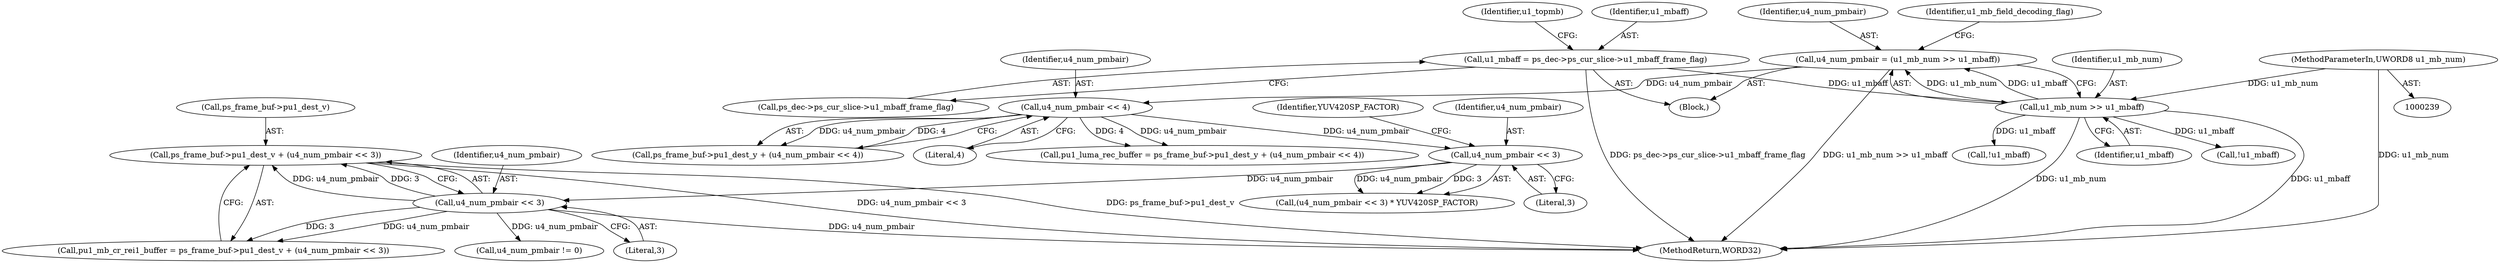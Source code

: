 digraph "0_Android_a583270e1c96d307469c83dc42bd3c5f1b9ef63f@pointer" {
"1000558" [label="(Call,ps_frame_buf->pu1_dest_v + (u4_num_pmbair << 3))"];
"1000562" [label="(Call,u4_num_pmbair << 3)"];
"1000552" [label="(Call,u4_num_pmbair << 3)"];
"1000542" [label="(Call,u4_num_pmbair << 4)"];
"1000361" [label="(Call,u4_num_pmbair = (u1_mb_num >> u1_mbaff))"];
"1000363" [label="(Call,u1_mb_num >> u1_mbaff)"];
"1000242" [label="(MethodParameterIn,UWORD8 u1_mb_num)"];
"1000349" [label="(Call,u1_mbaff = ps_dec->ps_cur_slice->u1_mbaff_frame_flag)"];
"1000553" [label="(Identifier,u4_num_pmbair)"];
"1003254" [label="(MethodReturn,WORD32)"];
"1000351" [label="(Call,ps_dec->ps_cur_slice->u1_mbaff_frame_flag)"];
"1000558" [label="(Call,ps_frame_buf->pu1_dest_v + (u4_num_pmbair << 3))"];
"1000552" [label="(Call,u4_num_pmbair << 3)"];
"1000559" [label="(Call,ps_frame_buf->pu1_dest_v)"];
"1000362" [label="(Identifier,u4_num_pmbair)"];
"1000556" [label="(Call,pu1_mb_cr_rei1_buffer = ps_frame_buf->pu1_dest_v + (u4_num_pmbair << 3))"];
"1000365" [label="(Identifier,u1_mbaff)"];
"1000361" [label="(Call,u4_num_pmbair = (u1_mb_num >> u1_mbaff))"];
"1000542" [label="(Call,u4_num_pmbair << 4)"];
"1000367" [label="(Identifier,u1_mb_field_decoding_flag)"];
"1000551" [label="(Call,(u4_num_pmbair << 3) * YUV420SP_FACTOR)"];
"1000364" [label="(Identifier,u1_mb_num)"];
"1000562" [label="(Call,u4_num_pmbair << 3)"];
"1002328" [label="(Call,u4_num_pmbair != 0)"];
"1000538" [label="(Call,ps_frame_buf->pu1_dest_y + (u4_num_pmbair << 4))"];
"1000543" [label="(Identifier,u4_num_pmbair)"];
"1001936" [label="(Call,!u1_mbaff)"];
"1000544" [label="(Literal,4)"];
"1000357" [label="(Identifier,u1_topmb)"];
"1000563" [label="(Identifier,u4_num_pmbair)"];
"1001123" [label="(Call,!u1_mbaff)"];
"1000536" [label="(Call,pu1_luma_rec_buffer = ps_frame_buf->pu1_dest_y + (u4_num_pmbair << 4))"];
"1000243" [label="(Block,)"];
"1000242" [label="(MethodParameterIn,UWORD8 u1_mb_num)"];
"1000555" [label="(Identifier,YUV420SP_FACTOR)"];
"1000363" [label="(Call,u1_mb_num >> u1_mbaff)"];
"1000564" [label="(Literal,3)"];
"1000350" [label="(Identifier,u1_mbaff)"];
"1000554" [label="(Literal,3)"];
"1000349" [label="(Call,u1_mbaff = ps_dec->ps_cur_slice->u1_mbaff_frame_flag)"];
"1000558" -> "1000556"  [label="AST: "];
"1000558" -> "1000562"  [label="CFG: "];
"1000559" -> "1000558"  [label="AST: "];
"1000562" -> "1000558"  [label="AST: "];
"1000556" -> "1000558"  [label="CFG: "];
"1000558" -> "1003254"  [label="DDG: u4_num_pmbair << 3"];
"1000558" -> "1003254"  [label="DDG: ps_frame_buf->pu1_dest_v"];
"1000562" -> "1000558"  [label="DDG: u4_num_pmbair"];
"1000562" -> "1000558"  [label="DDG: 3"];
"1000562" -> "1000564"  [label="CFG: "];
"1000563" -> "1000562"  [label="AST: "];
"1000564" -> "1000562"  [label="AST: "];
"1000562" -> "1003254"  [label="DDG: u4_num_pmbair"];
"1000562" -> "1000556"  [label="DDG: u4_num_pmbair"];
"1000562" -> "1000556"  [label="DDG: 3"];
"1000552" -> "1000562"  [label="DDG: u4_num_pmbair"];
"1000562" -> "1002328"  [label="DDG: u4_num_pmbair"];
"1000552" -> "1000551"  [label="AST: "];
"1000552" -> "1000554"  [label="CFG: "];
"1000553" -> "1000552"  [label="AST: "];
"1000554" -> "1000552"  [label="AST: "];
"1000555" -> "1000552"  [label="CFG: "];
"1000552" -> "1000551"  [label="DDG: u4_num_pmbair"];
"1000552" -> "1000551"  [label="DDG: 3"];
"1000542" -> "1000552"  [label="DDG: u4_num_pmbair"];
"1000542" -> "1000538"  [label="AST: "];
"1000542" -> "1000544"  [label="CFG: "];
"1000543" -> "1000542"  [label="AST: "];
"1000544" -> "1000542"  [label="AST: "];
"1000538" -> "1000542"  [label="CFG: "];
"1000542" -> "1000536"  [label="DDG: u4_num_pmbair"];
"1000542" -> "1000536"  [label="DDG: 4"];
"1000542" -> "1000538"  [label="DDG: u4_num_pmbair"];
"1000542" -> "1000538"  [label="DDG: 4"];
"1000361" -> "1000542"  [label="DDG: u4_num_pmbair"];
"1000361" -> "1000243"  [label="AST: "];
"1000361" -> "1000363"  [label="CFG: "];
"1000362" -> "1000361"  [label="AST: "];
"1000363" -> "1000361"  [label="AST: "];
"1000367" -> "1000361"  [label="CFG: "];
"1000361" -> "1003254"  [label="DDG: u1_mb_num >> u1_mbaff"];
"1000363" -> "1000361"  [label="DDG: u1_mb_num"];
"1000363" -> "1000361"  [label="DDG: u1_mbaff"];
"1000363" -> "1000365"  [label="CFG: "];
"1000364" -> "1000363"  [label="AST: "];
"1000365" -> "1000363"  [label="AST: "];
"1000363" -> "1003254"  [label="DDG: u1_mbaff"];
"1000363" -> "1003254"  [label="DDG: u1_mb_num"];
"1000242" -> "1000363"  [label="DDG: u1_mb_num"];
"1000349" -> "1000363"  [label="DDG: u1_mbaff"];
"1000363" -> "1001123"  [label="DDG: u1_mbaff"];
"1000363" -> "1001936"  [label="DDG: u1_mbaff"];
"1000242" -> "1000239"  [label="AST: "];
"1000242" -> "1003254"  [label="DDG: u1_mb_num"];
"1000349" -> "1000243"  [label="AST: "];
"1000349" -> "1000351"  [label="CFG: "];
"1000350" -> "1000349"  [label="AST: "];
"1000351" -> "1000349"  [label="AST: "];
"1000357" -> "1000349"  [label="CFG: "];
"1000349" -> "1003254"  [label="DDG: ps_dec->ps_cur_slice->u1_mbaff_frame_flag"];
}
